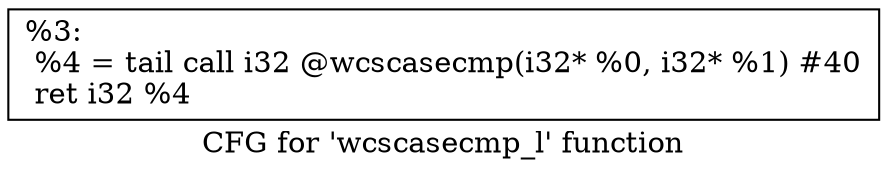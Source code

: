digraph "CFG for 'wcscasecmp_l' function" {
	label="CFG for 'wcscasecmp_l' function";

	Node0x1f79400 [shape=record,label="{%3:\l  %4 = tail call i32 @wcscasecmp(i32* %0, i32* %1) #40\l  ret i32 %4\l}"];
}
